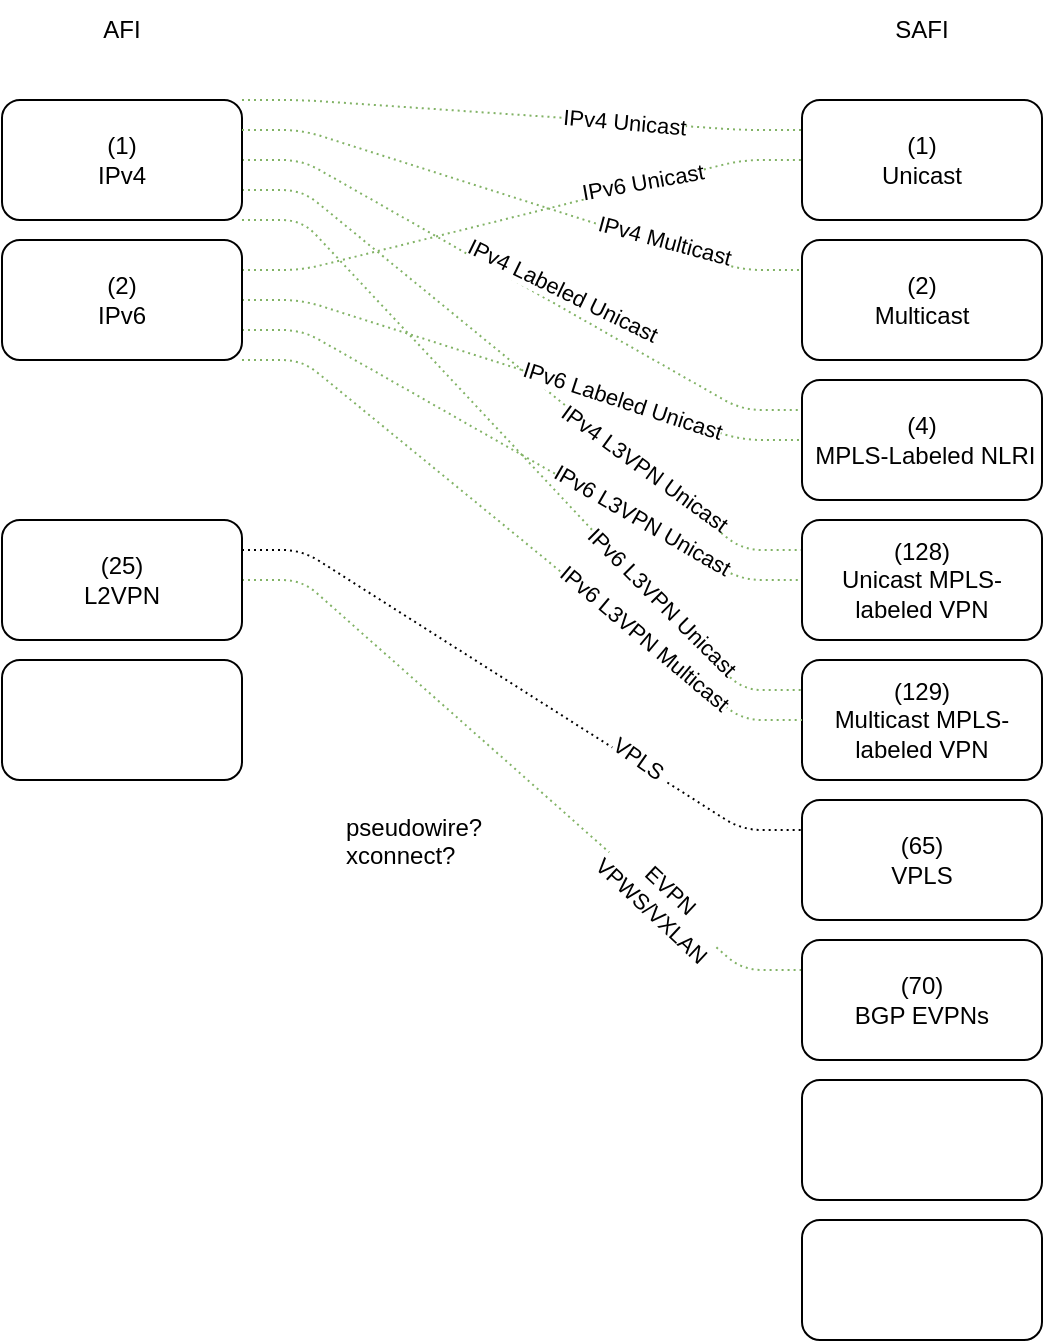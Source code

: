 <mxfile version="15.8.7" type="device"><diagram id="IDX-cnGP2NqHBU4mXgZx" name="Page-1"><mxGraphModel dx="928" dy="688" grid="1" gridSize="10" guides="1" tooltips="1" connect="1" arrows="1" fold="1" page="1" pageScale="1" pageWidth="850" pageHeight="1100" math="0" shadow="0"><root><mxCell id="0"/><mxCell id="1" parent="0"/><mxCell id="C7Z592IthIeP9KFn9Mxb-17" style="rounded=1;orthogonalLoop=1;jettySize=auto;html=1;exitX=1;exitY=0;exitDx=0;exitDy=0;endArrow=none;endFill=0;jumpStyle=none;entryX=0;entryY=0.25;entryDx=0;entryDy=0;edgeStyle=entityRelationEdgeStyle;fillColor=#d5e8d4;strokeColor=#82b366;dashed=1;strokeWidth=1;dashPattern=1 2;shadow=0;sketch=0;" parent="1" source="C7Z592IthIeP9KFn9Mxb-1" target="C7Z592IthIeP9KFn9Mxb-6" edge="1"><mxGeometry relative="1" as="geometry"/></mxCell><mxCell id="C7Z592IthIeP9KFn9Mxb-20" value="IPv4 Unicast" style="edgeLabel;align=center;verticalAlign=middle;resizable=0;points=[];labelBorderColor=none;html=1;rotation=5;" parent="C7Z592IthIeP9KFn9Mxb-17" vertex="1" connectable="0"><mxGeometry x="-0.64" relative="1" as="geometry"><mxPoint x="140" y="9" as="offset"/></mxGeometry></mxCell><mxCell id="C7Z592IthIeP9KFn9Mxb-25" style="rounded=1;jumpStyle=none;orthogonalLoop=1;jettySize=auto;html=1;exitX=1;exitY=0.5;exitDx=0;exitDy=0;entryX=0;entryY=0.25;entryDx=0;entryDy=0;endArrow=none;endFill=0;targetPerimeterSpacing=0;edgeStyle=entityRelationEdgeStyle;dashed=1;strokeWidth=1;dashPattern=1 2;shadow=0;sketch=0;fillColor=#d5e8d4;strokeColor=#82b366;" parent="1" source="C7Z592IthIeP9KFn9Mxb-1" target="C7Z592IthIeP9KFn9Mxb-8" edge="1"><mxGeometry relative="1" as="geometry"/></mxCell><mxCell id="C7Z592IthIeP9KFn9Mxb-26" value="IPv4 Labeled Unicast" style="edgeLabel;html=1;align=center;verticalAlign=middle;resizable=0;points=[];rotation=26;" parent="C7Z592IthIeP9KFn9Mxb-25" vertex="1" connectable="0"><mxGeometry x="-0.886" y="1" relative="1" as="geometry"><mxPoint x="142" y="66" as="offset"/></mxGeometry></mxCell><mxCell id="C7Z592IthIeP9KFn9Mxb-27" style="rounded=1;jumpStyle=none;orthogonalLoop=1;jettySize=auto;html=1;exitX=1;exitY=0.75;exitDx=0;exitDy=0;entryX=0;entryY=0.25;entryDx=0;entryDy=0;endArrow=none;endFill=0;targetPerimeterSpacing=28;edgeStyle=entityRelationEdgeStyle;dashed=1;strokeWidth=1;dashPattern=1 2;shadow=0;sketch=0;fillColor=#d5e8d4;strokeColor=#82b366;" parent="1" source="C7Z592IthIeP9KFn9Mxb-1" target="C7Z592IthIeP9KFn9Mxb-9" edge="1"><mxGeometry relative="1" as="geometry"/></mxCell><mxCell id="C7Z592IthIeP9KFn9Mxb-28" value="IPv4 L3VPN Unicast" style="edgeLabel;align=center;verticalAlign=middle;resizable=0;points=[];rotation=36;html=1;" parent="C7Z592IthIeP9KFn9Mxb-27" vertex="1" connectable="0"><mxGeometry x="0.455" y="1" relative="1" as="geometry"><mxPoint as="offset"/></mxGeometry></mxCell><mxCell id="C7Z592IthIeP9KFn9Mxb-1" value="(1)&lt;br&gt;IPv4" style="rounded=1;whiteSpace=wrap;html=1;" parent="1" vertex="1"><mxGeometry x="80" y="60" width="120" height="60" as="geometry"/></mxCell><mxCell id="C7Z592IthIeP9KFn9Mxb-21" style="rounded=1;jumpStyle=none;orthogonalLoop=1;jettySize=auto;html=1;exitX=1;exitY=0.25;exitDx=0;exitDy=0;entryX=0;entryY=0.5;entryDx=0;entryDy=0;endArrow=none;endFill=0;edgeStyle=entityRelationEdgeStyle;fillColor=#d5e8d4;strokeColor=#82b366;dashed=1;strokeWidth=1;dashPattern=1 2;shadow=0;sketch=0;" parent="1" source="C7Z592IthIeP9KFn9Mxb-2" target="C7Z592IthIeP9KFn9Mxb-6" edge="1"><mxGeometry relative="1" as="geometry"/></mxCell><mxCell id="C7Z592IthIeP9KFn9Mxb-22" value="IPv6 Unicast" style="edgeLabel;html=1;align=center;verticalAlign=middle;resizable=0;points=[];rotation=-10;" parent="C7Z592IthIeP9KFn9Mxb-21" vertex="1" connectable="0"><mxGeometry x="-0.6" y="-1" relative="1" as="geometry"><mxPoint x="143" y="-39" as="offset"/></mxGeometry></mxCell><mxCell id="C7Z592IthIeP9KFn9Mxb-29" style="rounded=1;jumpStyle=none;orthogonalLoop=1;jettySize=auto;html=1;exitX=1;exitY=0.5;exitDx=0;exitDy=0;entryX=0;entryY=0.5;entryDx=0;entryDy=0;endArrow=none;endFill=0;targetPerimeterSpacing=28;edgeStyle=entityRelationEdgeStyle;dashed=1;strokeWidth=1;dashPattern=1 2;shadow=0;sketch=0;fillColor=#d5e8d4;strokeColor=#82b366;" parent="1" source="C7Z592IthIeP9KFn9Mxb-2" target="C7Z592IthIeP9KFn9Mxb-8" edge="1"><mxGeometry relative="1" as="geometry"/></mxCell><mxCell id="C7Z592IthIeP9KFn9Mxb-30" value="IPv6 Labeled Unicast" style="edgeLabel;html=1;align=center;verticalAlign=middle;resizable=0;points=[];rotation=18;" parent="C7Z592IthIeP9KFn9Mxb-29" vertex="1" connectable="0"><mxGeometry x="-0.66" relative="1" as="geometry"><mxPoint x="141" y="44" as="offset"/></mxGeometry></mxCell><mxCell id="C7Z592IthIeP9KFn9Mxb-31" style="rounded=1;jumpStyle=none;orthogonalLoop=1;jettySize=auto;html=1;exitX=1;exitY=0.75;exitDx=0;exitDy=0;entryX=0;entryY=0.5;entryDx=0;entryDy=0;endArrow=none;endFill=0;targetPerimeterSpacing=0;sourcePerimeterSpacing=0;edgeStyle=entityRelationEdgeStyle;dashed=1;strokeWidth=1;dashPattern=1 2;shadow=0;sketch=0;fillColor=#d5e8d4;strokeColor=#82b366;" parent="1" source="C7Z592IthIeP9KFn9Mxb-2" target="C7Z592IthIeP9KFn9Mxb-9" edge="1"><mxGeometry relative="1" as="geometry"/></mxCell><mxCell id="C7Z592IthIeP9KFn9Mxb-32" value="IPv6 L3VPN Unicast" style="edgeLabel;html=1;align=center;verticalAlign=middle;resizable=0;points=[];rotation=30;" parent="C7Z592IthIeP9KFn9Mxb-31" vertex="1" connectable="0"><mxGeometry x="-0.501" y="-1" relative="1" as="geometry"><mxPoint x="129" y="70" as="offset"/></mxGeometry></mxCell><mxCell id="C7Z592IthIeP9KFn9Mxb-2" value="(2)&lt;br&gt;IPv6" style="rounded=1;whiteSpace=wrap;html=1;" parent="1" vertex="1"><mxGeometry x="80" y="130" width="120" height="60" as="geometry"/></mxCell><mxCell id="C7Z592IthIeP9KFn9Mxb-33" style="rounded=1;jumpStyle=none;orthogonalLoop=1;jettySize=auto;html=1;exitX=1;exitY=0.25;exitDx=0;exitDy=0;entryX=0;entryY=0.25;entryDx=0;entryDy=0;endArrow=none;endFill=0;targetPerimeterSpacing=28;edgeStyle=entityRelationEdgeStyle;dashed=1;strokeWidth=1;dashPattern=1 2;shadow=0;sketch=0;" parent="1" source="C7Z592IthIeP9KFn9Mxb-3" target="C7Z592IthIeP9KFn9Mxb-10" edge="1"><mxGeometry relative="1" as="geometry"/></mxCell><mxCell id="C7Z592IthIeP9KFn9Mxb-35" value="VPLS&amp;nbsp;&lt;br&gt;" style="edgeLabel;html=1;align=center;verticalAlign=middle;resizable=0;points=[];rotation=35;" parent="C7Z592IthIeP9KFn9Mxb-33" vertex="1" connectable="0"><mxGeometry x="-0.688" y="1" relative="1" as="geometry"><mxPoint x="152" y="95" as="offset"/></mxGeometry></mxCell><mxCell id="C7Z592IthIeP9KFn9Mxb-34" style="rounded=1;jumpStyle=none;orthogonalLoop=1;jettySize=auto;html=1;exitX=1;exitY=0.5;exitDx=0;exitDy=0;entryX=0;entryY=0.25;entryDx=0;entryDy=0;endArrow=none;endFill=0;targetPerimeterSpacing=28;edgeStyle=entityRelationEdgeStyle;dashed=1;strokeWidth=1;dashPattern=1 2;shadow=0;sketch=0;fillColor=#d5e8d4;strokeColor=#82b366;" parent="1" source="C7Z592IthIeP9KFn9Mxb-3" target="C7Z592IthIeP9KFn9Mxb-11" edge="1"><mxGeometry relative="1" as="geometry"/></mxCell><mxCell id="C7Z592IthIeP9KFn9Mxb-36" value="EVPN&lt;br&gt;VPWS/VXLAN" style="edgeLabel;html=1;align=center;verticalAlign=middle;resizable=0;points=[];rotation=43;" parent="C7Z592IthIeP9KFn9Mxb-34" vertex="1" connectable="0"><mxGeometry x="-0.717" y="-1" relative="1" as="geometry"><mxPoint x="165" y="146" as="offset"/></mxGeometry></mxCell><mxCell id="C7Z592IthIeP9KFn9Mxb-3" value="(25)&lt;br&gt;L2VPN" style="rounded=1;whiteSpace=wrap;html=1;" parent="1" vertex="1"><mxGeometry x="80" y="270" width="120" height="60" as="geometry"/></mxCell><mxCell id="C7Z592IthIeP9KFn9Mxb-5" value="" style="rounded=1;whiteSpace=wrap;html=1;" parent="1" vertex="1"><mxGeometry x="80" y="340" width="120" height="60" as="geometry"/></mxCell><mxCell id="C7Z592IthIeP9KFn9Mxb-6" value="(1)&lt;br&gt;Unicast" style="rounded=1;whiteSpace=wrap;html=1;" parent="1" vertex="1"><mxGeometry x="480" y="60" width="120" height="60" as="geometry"/></mxCell><mxCell id="C7Z592IthIeP9KFn9Mxb-7" value="(2)&lt;br&gt;Multicast" style="rounded=1;whiteSpace=wrap;html=1;" parent="1" vertex="1"><mxGeometry x="480" y="130" width="120" height="60" as="geometry"/></mxCell><mxCell id="C7Z592IthIeP9KFn9Mxb-8" value="(4)&lt;br&gt;&amp;nbsp;MPLS-Labeled NLRI" style="rounded=1;whiteSpace=wrap;html=1;" parent="1" vertex="1"><mxGeometry x="480" y="200" width="120" height="60" as="geometry"/></mxCell><mxCell id="C7Z592IthIeP9KFn9Mxb-9" value="(128)&lt;br&gt;Unicast MPLS-labeled VPN" style="rounded=1;whiteSpace=wrap;html=1;" parent="1" vertex="1"><mxGeometry x="480" y="270" width="120" height="60" as="geometry"/></mxCell><mxCell id="C7Z592IthIeP9KFn9Mxb-10" value="(65)&lt;br&gt;VPLS" style="rounded=1;whiteSpace=wrap;html=1;" parent="1" vertex="1"><mxGeometry x="480" y="410" width="120" height="60" as="geometry"/></mxCell><mxCell id="C7Z592IthIeP9KFn9Mxb-11" value="(70)&lt;br&gt;BGP EVPNs" style="rounded=1;whiteSpace=wrap;html=1;" parent="1" vertex="1"><mxGeometry x="480" y="480" width="120" height="60" as="geometry"/></mxCell><mxCell id="C7Z592IthIeP9KFn9Mxb-12" value="(129)&lt;br&gt;Multicast MPLS-labeled VPN" style="rounded=1;whiteSpace=wrap;html=1;" parent="1" vertex="1"><mxGeometry x="480" y="340" width="120" height="60" as="geometry"/></mxCell><mxCell id="C7Z592IthIeP9KFn9Mxb-13" value="" style="rounded=1;whiteSpace=wrap;html=1;" parent="1" vertex="1"><mxGeometry x="480" y="550" width="120" height="60" as="geometry"/></mxCell><mxCell id="C7Z592IthIeP9KFn9Mxb-14" value="" style="rounded=1;whiteSpace=wrap;html=1;" parent="1" vertex="1"><mxGeometry x="480" y="620" width="120" height="60" as="geometry"/></mxCell><mxCell id="C7Z592IthIeP9KFn9Mxb-15" value="AFI" style="text;html=1;strokeColor=none;fillColor=none;align=center;verticalAlign=middle;whiteSpace=wrap;rounded=0;" parent="1" vertex="1"><mxGeometry x="110" y="10" width="60" height="30" as="geometry"/></mxCell><mxCell id="C7Z592IthIeP9KFn9Mxb-16" value="SAFI" style="text;html=1;strokeColor=none;fillColor=none;align=center;verticalAlign=middle;whiteSpace=wrap;rounded=0;" parent="1" vertex="1"><mxGeometry x="510" y="10" width="60" height="30" as="geometry"/></mxCell><mxCell id="C7Z592IthIeP9KFn9Mxb-23" style="rounded=1;jumpStyle=none;orthogonalLoop=1;jettySize=auto;html=1;exitX=1;exitY=0.25;exitDx=0;exitDy=0;entryX=0;entryY=0.25;entryDx=0;entryDy=0;endArrow=none;endFill=0;targetPerimeterSpacing=28;edgeStyle=entityRelationEdgeStyle;dashed=1;strokeWidth=1;dashPattern=1 2;shadow=0;sketch=0;fillColor=#d5e8d4;strokeColor=#82b366;" parent="1" source="C7Z592IthIeP9KFn9Mxb-1" target="C7Z592IthIeP9KFn9Mxb-7" edge="1"><mxGeometry relative="1" as="geometry"/></mxCell><mxCell id="C7Z592IthIeP9KFn9Mxb-24" value="&lt;div&gt;IPv4 Multicast&lt;/div&gt;" style="edgeLabel;html=1;align=center;verticalAlign=middle;resizable=0;points=[];rotation=15;labelBorderColor=none;" parent="C7Z592IthIeP9KFn9Mxb-23" vertex="1" connectable="0"><mxGeometry x="-0.84" relative="1" as="geometry"><mxPoint x="187" y="55" as="offset"/></mxGeometry></mxCell><mxCell id="AxDOMoJN4SjWtteJ1JcO-2" style="rounded=1;jumpStyle=none;orthogonalLoop=1;jettySize=auto;html=1;exitX=1;exitY=1;exitDx=0;exitDy=0;entryX=0;entryY=0.25;entryDx=0;entryDy=0;endArrow=none;endFill=0;targetPerimeterSpacing=28;edgeStyle=entityRelationEdgeStyle;dashed=1;strokeWidth=1;dashPattern=1 2;shadow=0;sketch=0;fillColor=#d5e8d4;strokeColor=#82b366;" parent="1" source="C7Z592IthIeP9KFn9Mxb-1" target="C7Z592IthIeP9KFn9Mxb-12" edge="1"><mxGeometry relative="1" as="geometry"><mxPoint x="210" y="115" as="sourcePoint"/><mxPoint x="490" y="295" as="targetPoint"/></mxGeometry></mxCell><mxCell id="AxDOMoJN4SjWtteJ1JcO-3" value="IPv6 L3VPN Unicast" style="edgeLabel;align=center;verticalAlign=middle;resizable=0;points=[];rotation=45;html=1;" parent="AxDOMoJN4SjWtteJ1JcO-2" vertex="1" connectable="0"><mxGeometry x="0.455" y="1" relative="1" as="geometry"><mxPoint x="10" y="10" as="offset"/></mxGeometry></mxCell><mxCell id="AxDOMoJN4SjWtteJ1JcO-4" style="rounded=1;jumpStyle=none;orthogonalLoop=1;jettySize=auto;html=1;exitX=1;exitY=1;exitDx=0;exitDy=0;entryX=0;entryY=0.5;entryDx=0;entryDy=0;endArrow=none;endFill=0;targetPerimeterSpacing=28;edgeStyle=entityRelationEdgeStyle;dashed=1;strokeWidth=1;dashPattern=1 2;shadow=0;sketch=0;fillColor=#d5e8d4;strokeColor=#82b366;" parent="1" source="C7Z592IthIeP9KFn9Mxb-2" target="C7Z592IthIeP9KFn9Mxb-12" edge="1"><mxGeometry relative="1" as="geometry"><mxPoint x="220" y="125" as="sourcePoint"/><mxPoint x="500" y="305" as="targetPoint"/></mxGeometry></mxCell><mxCell id="AxDOMoJN4SjWtteJ1JcO-5" value="IPv6 L3VPN Multicast" style="edgeLabel;align=center;verticalAlign=middle;resizable=0;points=[];rotation=40;html=1;" parent="AxDOMoJN4SjWtteJ1JcO-4" vertex="1" connectable="0"><mxGeometry x="0.455" y="1" relative="1" as="geometry"><mxPoint as="offset"/></mxGeometry></mxCell><mxCell id="IZVr1Rt7UM7JrCncO2YC-1" value="pseudowire?&lt;br&gt;xconnect?&lt;br&gt;" style="text;whiteSpace=wrap;html=1;" vertex="1" parent="1"><mxGeometry x="250" y="410" width="90" height="55" as="geometry"/></mxCell></root></mxGraphModel></diagram></mxfile>